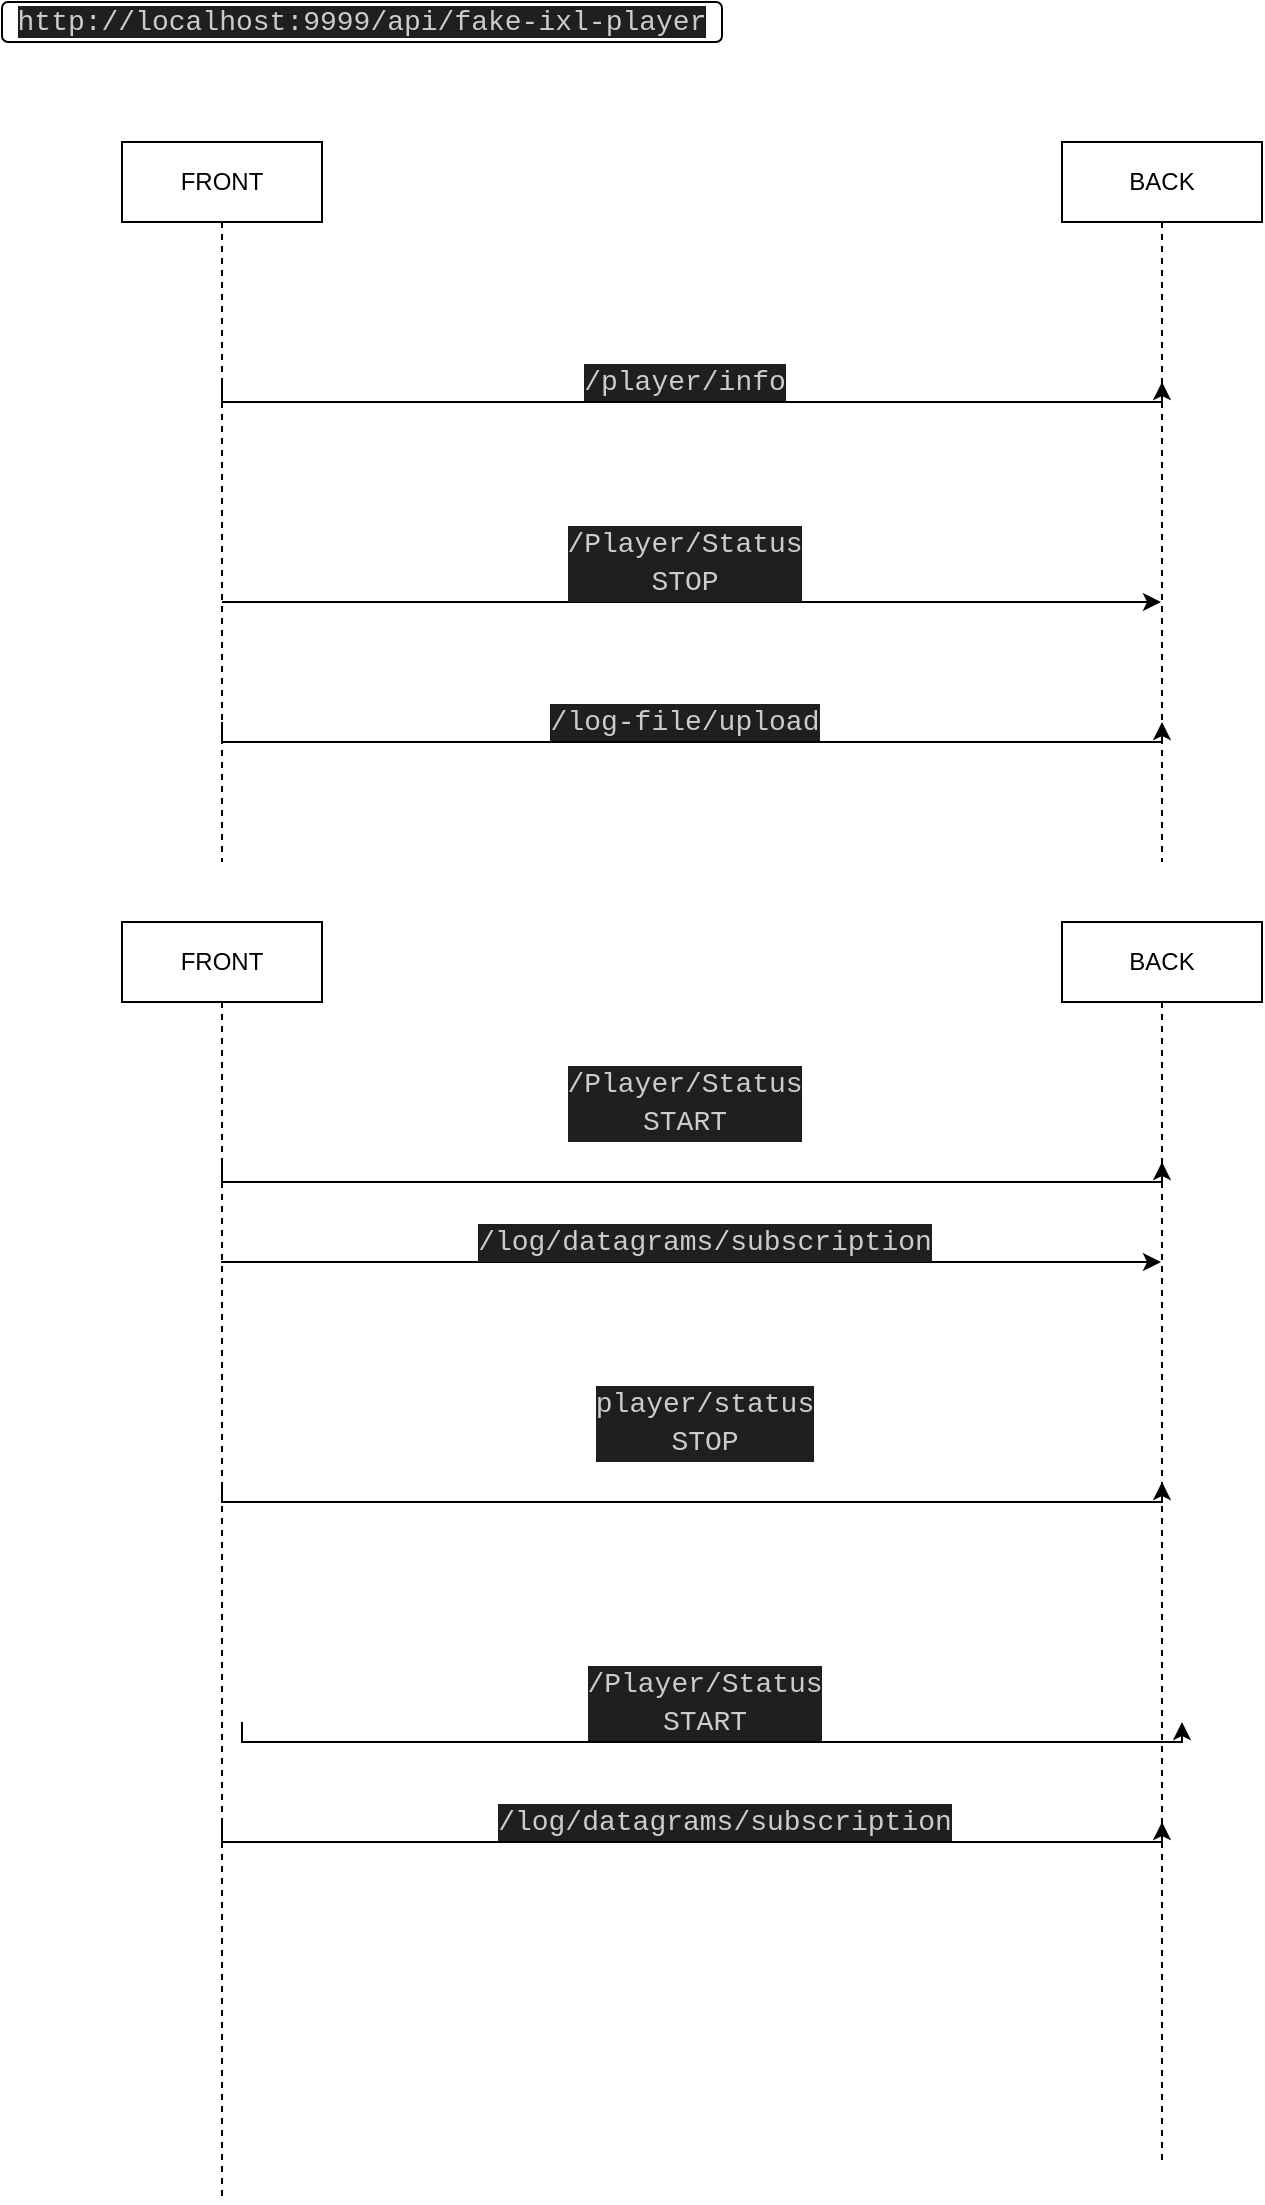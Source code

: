 <mxfile version="22.0.8" type="github">
  <diagram name="Página-1" id="Hw08PePDJAyYNxzgC6ym">
    <mxGraphModel dx="1434" dy="750" grid="1" gridSize="10" guides="1" tooltips="1" connect="1" arrows="1" fold="1" page="1" pageScale="1" pageWidth="827" pageHeight="1169" math="0" shadow="0">
      <root>
        <mxCell id="0" />
        <mxCell id="1" parent="0" />
        <mxCell id="cTen0GKxI6u1NyyupkgW-3" style="edgeStyle=orthogonalEdgeStyle;rounded=0;orthogonalLoop=1;jettySize=auto;html=1;curved=0;" edge="1" parent="1" source="cTen0GKxI6u1NyyupkgW-1" target="cTen0GKxI6u1NyyupkgW-2">
          <mxGeometry relative="1" as="geometry">
            <Array as="points">
              <mxPoint x="360" y="310" />
              <mxPoint x="360" y="310" />
            </Array>
          </mxGeometry>
        </mxCell>
        <mxCell id="cTen0GKxI6u1NyyupkgW-4" value="&lt;div style=&quot;color: rgb(204, 204, 204); background-color: rgb(31, 31, 31); font-family: Consolas, &amp;quot;Courier New&amp;quot;, monospace; font-size: 14px; line-height: 19px;&quot;&gt;/player/info&lt;/div&gt;" style="edgeLabel;html=1;align=center;verticalAlign=middle;resizable=0;points=[];" vertex="1" connectable="0" parent="cTen0GKxI6u1NyyupkgW-3">
          <mxGeometry x="0.385" y="-2" relative="1" as="geometry">
            <mxPoint x="-94" y="-112" as="offset" />
          </mxGeometry>
        </mxCell>
        <mxCell id="cTen0GKxI6u1NyyupkgW-8" value="&lt;div style=&quot;color: rgb(204, 204, 204); background-color: rgb(31, 31, 31); font-family: Consolas, &amp;quot;Courier New&amp;quot;, monospace; font-size: 14px; line-height: 19px;&quot;&gt;/Player/Status&lt;br&gt;&lt;/div&gt;&lt;div style=&quot;color: rgb(204, 204, 204); background-color: rgb(31, 31, 31); font-family: Consolas, &amp;quot;Courier New&amp;quot;, monospace; font-size: 14px; line-height: 19px;&quot;&gt;STOP&lt;/div&gt;" style="edgeLabel;html=1;align=center;verticalAlign=middle;resizable=0;points=[];" vertex="1" connectable="0" parent="cTen0GKxI6u1NyyupkgW-3">
          <mxGeometry x="0.385" y="-2" relative="1" as="geometry">
            <mxPoint x="-94" y="-22" as="offset" />
          </mxGeometry>
        </mxCell>
        <mxCell id="cTen0GKxI6u1NyyupkgW-10" value="&lt;div style=&quot;color: rgb(204, 204, 204); background-color: rgb(31, 31, 31); font-family: Consolas, &amp;quot;Courier New&amp;quot;, monospace; font-size: 14px; line-height: 19px;&quot;&gt;/log-file/upload&lt;br&gt;&lt;/div&gt;" style="edgeLabel;html=1;align=center;verticalAlign=middle;resizable=0;points=[];" vertex="1" connectable="0" parent="cTen0GKxI6u1NyyupkgW-3">
          <mxGeometry x="0.385" y="-2" relative="1" as="geometry">
            <mxPoint x="-94" y="58" as="offset" />
          </mxGeometry>
        </mxCell>
        <mxCell id="cTen0GKxI6u1NyyupkgW-1" value="FRONT" style="shape=umlLifeline;perimeter=lifelinePerimeter;whiteSpace=wrap;html=1;container=1;dropTarget=0;collapsible=0;recursiveResize=0;outlineConnect=0;portConstraint=eastwest;newEdgeStyle={&quot;curved&quot;:0,&quot;rounded&quot;:0};" vertex="1" parent="1">
          <mxGeometry x="90" y="80" width="100" height="360" as="geometry" />
        </mxCell>
        <mxCell id="cTen0GKxI6u1NyyupkgW-2" value="BACK" style="shape=umlLifeline;perimeter=lifelinePerimeter;whiteSpace=wrap;html=1;container=1;dropTarget=0;collapsible=0;recursiveResize=0;outlineConnect=0;portConstraint=eastwest;newEdgeStyle={&quot;curved&quot;:0,&quot;rounded&quot;:0};" vertex="1" parent="1">
          <mxGeometry x="560" y="80" width="100" height="360" as="geometry" />
        </mxCell>
        <mxCell id="cTen0GKxI6u1NyyupkgW-5" value="&lt;span style=&quot;color: rgb(204, 204, 204); font-family: Consolas, &amp;quot;Courier New&amp;quot;, monospace; font-size: 14px; font-style: normal; font-variant-ligatures: normal; font-variant-caps: normal; font-weight: 400; letter-spacing: normal; orphans: 2; text-align: center; text-indent: 0px; text-transform: none; widows: 2; word-spacing: 0px; -webkit-text-stroke-width: 0px; background-color: rgb(31, 31, 31); text-decoration-thickness: initial; text-decoration-style: initial; text-decoration-color: initial; float: none; display: inline !important;&quot;&gt;http://localhost:9999/api/fake-ixl-player&lt;/span&gt;" style="rounded=1;whiteSpace=wrap;html=1;" vertex="1" parent="1">
          <mxGeometry x="30" y="10" width="360" height="20" as="geometry" />
        </mxCell>
        <mxCell id="cTen0GKxI6u1NyyupkgW-6" style="edgeStyle=orthogonalEdgeStyle;rounded=0;orthogonalLoop=1;jettySize=auto;html=1;curved=0;" edge="1" parent="1">
          <mxGeometry relative="1" as="geometry">
            <mxPoint x="140" y="200" as="sourcePoint" />
            <mxPoint x="610" y="200" as="targetPoint" />
            <Array as="points">
              <mxPoint x="190" y="210" />
              <mxPoint x="190" y="210" />
            </Array>
          </mxGeometry>
        </mxCell>
        <mxCell id="cTen0GKxI6u1NyyupkgW-9" style="edgeStyle=orthogonalEdgeStyle;rounded=0;orthogonalLoop=1;jettySize=auto;html=1;curved=0;" edge="1" parent="1">
          <mxGeometry relative="1" as="geometry">
            <mxPoint x="140" y="370" as="sourcePoint" />
            <mxPoint x="610" y="370" as="targetPoint" />
            <Array as="points">
              <mxPoint x="190" y="380" />
              <mxPoint x="190" y="380" />
            </Array>
          </mxGeometry>
        </mxCell>
        <mxCell id="cTen0GKxI6u1NyyupkgW-11" style="edgeStyle=orthogonalEdgeStyle;rounded=0;orthogonalLoop=1;jettySize=auto;html=1;curved=0;" edge="1" parent="1">
          <mxGeometry relative="1" as="geometry">
            <mxPoint x="139.5" y="640" as="sourcePoint" />
            <mxPoint x="609.5" y="640" as="targetPoint" />
            <Array as="points">
              <mxPoint x="360" y="640" />
              <mxPoint x="360" y="640" />
            </Array>
          </mxGeometry>
        </mxCell>
        <mxCell id="cTen0GKxI6u1NyyupkgW-13" value="&lt;div style=&quot;color: rgb(204, 204, 204); background-color: rgb(31, 31, 31); font-family: Consolas, &amp;quot;Courier New&amp;quot;, monospace; font-size: 14px; line-height: 19px;&quot;&gt;/log/datagrams/subscription&lt;br&gt;&lt;/div&gt;" style="edgeLabel;html=1;align=center;verticalAlign=middle;resizable=0;points=[];" vertex="1" connectable="0" parent="cTen0GKxI6u1NyyupkgW-11">
          <mxGeometry x="0.385" y="-2" relative="1" as="geometry">
            <mxPoint x="-84" y="-12" as="offset" />
          </mxGeometry>
        </mxCell>
        <mxCell id="cTen0GKxI6u1NyyupkgW-14" value="&lt;div style=&quot;color: rgb(204, 204, 204); background-color: rgb(31, 31, 31); font-family: Consolas, &amp;quot;Courier New&amp;quot;, monospace; font-size: 14px; line-height: 19px;&quot;&gt;player/status&lt;br&gt;&lt;/div&gt;&lt;div style=&quot;color: rgb(204, 204, 204); background-color: rgb(31, 31, 31); font-family: Consolas, &amp;quot;Courier New&amp;quot;, monospace; font-size: 14px; line-height: 19px;&quot;&gt;STOP&lt;/div&gt;" style="edgeLabel;html=1;align=center;verticalAlign=middle;resizable=0;points=[];" vertex="1" connectable="0" parent="cTen0GKxI6u1NyyupkgW-11">
          <mxGeometry x="0.385" y="-2" relative="1" as="geometry">
            <mxPoint x="-84" y="78" as="offset" />
          </mxGeometry>
        </mxCell>
        <mxCell id="cTen0GKxI6u1NyyupkgW-19" value="&lt;div style=&quot;color: rgb(204, 204, 204); background-color: rgb(31, 31, 31); font-family: Consolas, &amp;quot;Courier New&amp;quot;, monospace; font-size: 14px; line-height: 19px;&quot;&gt;/Player/Status&lt;br&gt;&lt;/div&gt;&lt;div style=&quot;color: rgb(204, 204, 204); background-color: rgb(31, 31, 31); font-family: Consolas, &amp;quot;Courier New&amp;quot;, monospace; font-size: 14px; line-height: 19px;&quot;&gt;START&lt;/div&gt;" style="edgeLabel;html=1;align=center;verticalAlign=middle;resizable=0;points=[];" vertex="1" connectable="0" parent="cTen0GKxI6u1NyyupkgW-11">
          <mxGeometry x="0.385" y="-2" relative="1" as="geometry">
            <mxPoint x="-94" y="-82" as="offset" />
          </mxGeometry>
        </mxCell>
        <mxCell id="cTen0GKxI6u1NyyupkgW-20" value="&lt;div style=&quot;color: rgb(204, 204, 204); background-color: rgb(31, 31, 31); font-family: Consolas, &amp;quot;Courier New&amp;quot;, monospace; font-size: 14px; line-height: 19px;&quot;&gt;/log/datagrams/subscription&lt;br&gt;&lt;/div&gt;" style="edgeLabel;html=1;align=center;verticalAlign=middle;resizable=0;points=[];" vertex="1" connectable="0" parent="cTen0GKxI6u1NyyupkgW-11">
          <mxGeometry x="0.385" y="-2" relative="1" as="geometry">
            <mxPoint x="-74" y="278" as="offset" />
          </mxGeometry>
        </mxCell>
        <mxCell id="cTen0GKxI6u1NyyupkgW-21" value="&lt;div style=&quot;color: rgb(204, 204, 204); background-color: rgb(31, 31, 31); font-family: Consolas, &amp;quot;Courier New&amp;quot;, monospace; font-size: 14px; line-height: 19px;&quot;&gt;/Player/Status&lt;br&gt;&lt;/div&gt;&lt;div style=&quot;color: rgb(204, 204, 204); background-color: rgb(31, 31, 31); font-family: Consolas, &amp;quot;Courier New&amp;quot;, monospace; font-size: 14px; line-height: 19px;&quot;&gt;START&lt;/div&gt;" style="edgeLabel;html=1;align=center;verticalAlign=middle;resizable=0;points=[];" vertex="1" connectable="0" parent="cTen0GKxI6u1NyyupkgW-11">
          <mxGeometry x="0.385" y="-2" relative="1" as="geometry">
            <mxPoint x="-84" y="218" as="offset" />
          </mxGeometry>
        </mxCell>
        <mxCell id="cTen0GKxI6u1NyyupkgW-15" value="FRONT" style="shape=umlLifeline;perimeter=lifelinePerimeter;whiteSpace=wrap;html=1;container=1;dropTarget=0;collapsible=0;recursiveResize=0;outlineConnect=0;portConstraint=eastwest;newEdgeStyle={&quot;curved&quot;:0,&quot;rounded&quot;:0};" vertex="1" parent="1">
          <mxGeometry x="90" y="470" width="100" height="640" as="geometry" />
        </mxCell>
        <mxCell id="cTen0GKxI6u1NyyupkgW-16" value="BACK" style="shape=umlLifeline;perimeter=lifelinePerimeter;whiteSpace=wrap;html=1;container=1;dropTarget=0;collapsible=0;recursiveResize=0;outlineConnect=0;portConstraint=eastwest;newEdgeStyle={&quot;curved&quot;:0,&quot;rounded&quot;:0};" vertex="1" parent="1">
          <mxGeometry x="560" y="470" width="100" height="620" as="geometry" />
        </mxCell>
        <mxCell id="cTen0GKxI6u1NyyupkgW-17" style="edgeStyle=orthogonalEdgeStyle;rounded=0;orthogonalLoop=1;jettySize=auto;html=1;curved=0;" edge="1" parent="1">
          <mxGeometry relative="1" as="geometry">
            <mxPoint x="140" y="590" as="sourcePoint" />
            <mxPoint x="610" y="590" as="targetPoint" />
            <Array as="points">
              <mxPoint x="190" y="600" />
              <mxPoint x="190" y="600" />
            </Array>
          </mxGeometry>
        </mxCell>
        <mxCell id="cTen0GKxI6u1NyyupkgW-18" style="edgeStyle=orthogonalEdgeStyle;rounded=0;orthogonalLoop=1;jettySize=auto;html=1;curved=0;" edge="1" parent="1">
          <mxGeometry relative="1" as="geometry">
            <mxPoint x="140" y="750" as="sourcePoint" />
            <mxPoint x="610" y="750" as="targetPoint" />
            <Array as="points">
              <mxPoint x="190" y="760" />
              <mxPoint x="190" y="760" />
            </Array>
          </mxGeometry>
        </mxCell>
        <mxCell id="cTen0GKxI6u1NyyupkgW-22" style="edgeStyle=orthogonalEdgeStyle;rounded=0;orthogonalLoop=1;jettySize=auto;html=1;curved=0;" edge="1" parent="1">
          <mxGeometry relative="1" as="geometry">
            <mxPoint x="150" y="870" as="sourcePoint" />
            <mxPoint x="620" y="870" as="targetPoint" />
            <Array as="points">
              <mxPoint x="200" y="880" />
              <mxPoint x="200" y="880" />
            </Array>
          </mxGeometry>
        </mxCell>
        <mxCell id="cTen0GKxI6u1NyyupkgW-29" style="edgeStyle=orthogonalEdgeStyle;rounded=0;orthogonalLoop=1;jettySize=auto;html=1;curved=0;" edge="1" parent="1">
          <mxGeometry relative="1" as="geometry">
            <mxPoint x="140" y="920" as="sourcePoint" />
            <mxPoint x="610" y="920" as="targetPoint" />
            <Array as="points">
              <mxPoint x="190" y="930" />
              <mxPoint x="190" y="930" />
            </Array>
          </mxGeometry>
        </mxCell>
      </root>
    </mxGraphModel>
  </diagram>
</mxfile>
